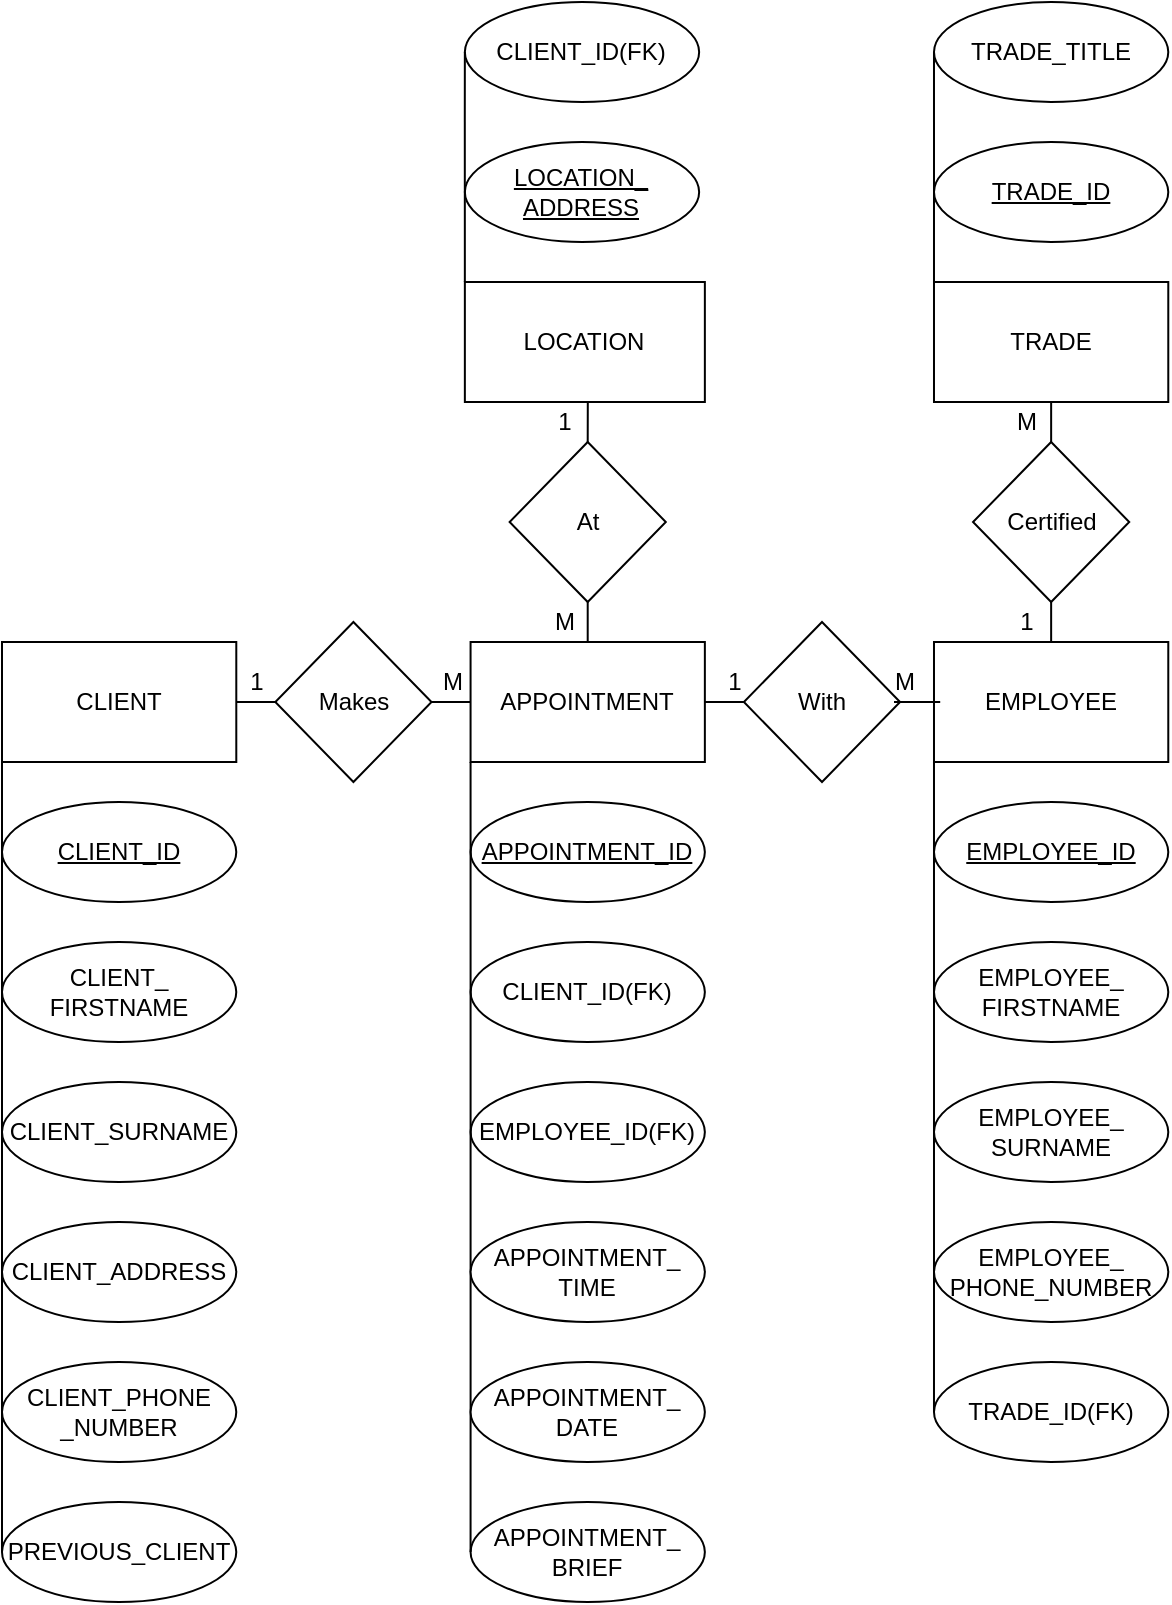 <mxfile version="16.5.4" type="device"><diagram id="4fgpmUy7PxdM2aHyAPao" name="Page-1"><mxGraphModel dx="1038" dy="571" grid="1" gridSize="10" guides="1" tooltips="1" connect="1" arrows="1" fold="1" page="1" pageScale="1" pageWidth="827" pageHeight="1169" math="0" shadow="0"><root><mxCell id="0"/><mxCell id="1" parent="0"/><mxCell id="USFR60s1XPlskVIDUJLT-2" value="" style="group" parent="1" vertex="1" connectable="0"><mxGeometry x="140" y="40" width="583.14" height="800" as="geometry"/></mxCell><mxCell id="mVgeTspIl6dMjExThwIg-19" value="" style="group" parent="USFR60s1XPlskVIDUJLT-2" vertex="1" connectable="0"><mxGeometry y="320" width="117.143" height="480" as="geometry"/></mxCell><mxCell id="mVgeTspIl6dMjExThwIg-2" value="CLIENT" style="rounded=0;whiteSpace=wrap;html=1;" parent="mVgeTspIl6dMjExThwIg-19" vertex="1"><mxGeometry width="117.143" height="60" as="geometry"/></mxCell><mxCell id="mVgeTspIl6dMjExThwIg-8" value="&lt;u&gt;CLIENT_ID&lt;/u&gt;" style="ellipse;whiteSpace=wrap;html=1;" parent="mVgeTspIl6dMjExThwIg-19" vertex="1"><mxGeometry y="80" width="117.143" height="50" as="geometry"/></mxCell><mxCell id="mVgeTspIl6dMjExThwIg-9" value="CLIENT_&lt;br&gt;FIRSTNAME" style="ellipse;whiteSpace=wrap;html=1;" parent="mVgeTspIl6dMjExThwIg-19" vertex="1"><mxGeometry y="150" width="117.143" height="50" as="geometry"/></mxCell><mxCell id="mVgeTspIl6dMjExThwIg-12" value="CLIENT_SURNAME" style="ellipse;whiteSpace=wrap;html=1;" parent="mVgeTspIl6dMjExThwIg-19" vertex="1"><mxGeometry y="220" width="117.143" height="50" as="geometry"/></mxCell><mxCell id="mVgeTspIl6dMjExThwIg-15" value="CLIENT_ADDRESS" style="ellipse;whiteSpace=wrap;html=1;" parent="mVgeTspIl6dMjExThwIg-19" vertex="1"><mxGeometry y="290" width="117.143" height="50" as="geometry"/></mxCell><mxCell id="mVgeTspIl6dMjExThwIg-16" value="CLIENT_PHONE&lt;br&gt;_NUMBER" style="ellipse;whiteSpace=wrap;html=1;" parent="mVgeTspIl6dMjExThwIg-19" vertex="1"><mxGeometry y="360" width="117.143" height="50" as="geometry"/></mxCell><mxCell id="mVgeTspIl6dMjExThwIg-17" value="PREVIOUS_CLIENT" style="ellipse;whiteSpace=wrap;html=1;" parent="mVgeTspIl6dMjExThwIg-19" vertex="1"><mxGeometry y="430" width="117.143" height="50" as="geometry"/></mxCell><mxCell id="mVgeTspIl6dMjExThwIg-18" style="edgeStyle=orthogonalEdgeStyle;rounded=0;orthogonalLoop=1;jettySize=auto;html=1;exitX=0;exitY=1;exitDx=0;exitDy=0;entryX=0;entryY=0.5;entryDx=0;entryDy=0;endArrow=none;endFill=0;" parent="mVgeTspIl6dMjExThwIg-19" source="mVgeTspIl6dMjExThwIg-2" target="mVgeTspIl6dMjExThwIg-17" edge="1"><mxGeometry relative="1" as="geometry"><Array as="points"><mxPoint y="350"/><mxPoint y="350"/></Array></mxGeometry></mxCell><mxCell id="mVgeTspIl6dMjExThwIg-35" value="" style="group" parent="USFR60s1XPlskVIDUJLT-2" vertex="1" connectable="0"><mxGeometry x="234.286" y="320" width="117.143" height="480" as="geometry"/></mxCell><mxCell id="mVgeTspIl6dMjExThwIg-3" value="APPOINTMENT" style="rounded=0;whiteSpace=wrap;html=1;" parent="mVgeTspIl6dMjExThwIg-35" vertex="1"><mxGeometry width="117.143" height="60" as="geometry"/></mxCell><mxCell id="mVgeTspIl6dMjExThwIg-28" value="&lt;u&gt;APPOINTMENT_ID&lt;/u&gt;" style="ellipse;whiteSpace=wrap;html=1;" parent="mVgeTspIl6dMjExThwIg-35" vertex="1"><mxGeometry y="80" width="117.143" height="50" as="geometry"/></mxCell><mxCell id="mVgeTspIl6dMjExThwIg-29" value="CLIENT_ID(FK)" style="ellipse;whiteSpace=wrap;html=1;" parent="mVgeTspIl6dMjExThwIg-35" vertex="1"><mxGeometry y="150" width="117.143" height="50" as="geometry"/></mxCell><mxCell id="mVgeTspIl6dMjExThwIg-30" value="EMPLOYEE_ID(FK)" style="ellipse;whiteSpace=wrap;html=1;" parent="mVgeTspIl6dMjExThwIg-35" vertex="1"><mxGeometry y="220" width="117.143" height="50" as="geometry"/></mxCell><mxCell id="mVgeTspIl6dMjExThwIg-32" value="APPOINTMENT_&lt;br&gt;BRIEF" style="ellipse;whiteSpace=wrap;html=1;" parent="mVgeTspIl6dMjExThwIg-35" vertex="1"><mxGeometry y="430" width="117.143" height="50" as="geometry"/></mxCell><mxCell id="mVgeTspIl6dMjExThwIg-31" style="edgeStyle=orthogonalEdgeStyle;rounded=0;orthogonalLoop=1;jettySize=auto;html=1;exitX=0;exitY=1;exitDx=0;exitDy=0;entryX=0;entryY=0.5;entryDx=0;entryDy=0;endArrow=none;endFill=0;" parent="mVgeTspIl6dMjExThwIg-35" source="mVgeTspIl6dMjExThwIg-3" target="mVgeTspIl6dMjExThwIg-32" edge="1"><mxGeometry relative="1" as="geometry"><Array as="points"><mxPoint y="350"/><mxPoint y="350"/></Array></mxGeometry></mxCell><mxCell id="mVgeTspIl6dMjExThwIg-33" value="APPOINTMENT_&lt;br&gt;DATE" style="ellipse;whiteSpace=wrap;html=1;" parent="mVgeTspIl6dMjExThwIg-35" vertex="1"><mxGeometry y="360" width="117.143" height="50" as="geometry"/></mxCell><mxCell id="mVgeTspIl6dMjExThwIg-34" value="APPOINTMENT_&lt;br&gt;TIME" style="ellipse;whiteSpace=wrap;html=1;" parent="mVgeTspIl6dMjExThwIg-35" vertex="1"><mxGeometry y="290" width="117.143" height="50" as="geometry"/></mxCell><mxCell id="mVgeTspIl6dMjExThwIg-51" style="edgeStyle=orthogonalEdgeStyle;rounded=0;orthogonalLoop=1;jettySize=auto;html=1;exitX=0;exitY=0.5;exitDx=0;exitDy=0;entryX=1;entryY=0.5;entryDx=0;entryDy=0;endArrow=none;endFill=0;" parent="USFR60s1XPlskVIDUJLT-2" source="mVgeTspIl6dMjExThwIg-49" target="mVgeTspIl6dMjExThwIg-2" edge="1"><mxGeometry relative="1" as="geometry"/></mxCell><mxCell id="mVgeTspIl6dMjExThwIg-59" style="edgeStyle=orthogonalEdgeStyle;rounded=0;orthogonalLoop=1;jettySize=auto;html=1;exitX=1;exitY=0.5;exitDx=0;exitDy=0;entryX=0;entryY=0.5;entryDx=0;entryDy=0;endArrow=none;endFill=0;" parent="USFR60s1XPlskVIDUJLT-2" source="mVgeTspIl6dMjExThwIg-49" target="mVgeTspIl6dMjExThwIg-3" edge="1"><mxGeometry relative="1" as="geometry"/></mxCell><mxCell id="mVgeTspIl6dMjExThwIg-49" value="Makes" style="rhombus;whiteSpace=wrap;html=1;" parent="USFR60s1XPlskVIDUJLT-2" vertex="1"><mxGeometry x="136.667" y="310" width="78.095" height="80" as="geometry"/></mxCell><mxCell id="mVgeTspIl6dMjExThwIg-54" style="edgeStyle=orthogonalEdgeStyle;rounded=0;orthogonalLoop=1;jettySize=auto;html=1;exitX=0;exitY=0.5;exitDx=0;exitDy=0;entryX=1;entryY=0.5;entryDx=0;entryDy=0;endArrow=none;endFill=0;" parent="USFR60s1XPlskVIDUJLT-2" source="mVgeTspIl6dMjExThwIg-52" target="mVgeTspIl6dMjExThwIg-3" edge="1"><mxGeometry relative="1" as="geometry"/></mxCell><mxCell id="mVgeTspIl6dMjExThwIg-52" value="With" style="rhombus;whiteSpace=wrap;html=1;" parent="USFR60s1XPlskVIDUJLT-2" vertex="1"><mxGeometry x="370.952" y="310" width="78.095" height="80" as="geometry"/></mxCell><mxCell id="mVgeTspIl6dMjExThwIg-65" value="" style="group" parent="USFR60s1XPlskVIDUJLT-2" vertex="1" connectable="0"><mxGeometry x="465.997" y="320" width="117.143" height="410" as="geometry"/></mxCell><mxCell id="mVgeTspIl6dMjExThwIg-4" value="EMPLOYEE" style="rounded=0;whiteSpace=wrap;html=1;" parent="mVgeTspIl6dMjExThwIg-65" vertex="1"><mxGeometry width="117.143" height="60" as="geometry"/></mxCell><mxCell id="mVgeTspIl6dMjExThwIg-20" value="EMPLOYEE_&lt;br&gt;FIRSTNAME" style="ellipse;whiteSpace=wrap;html=1;" parent="mVgeTspIl6dMjExThwIg-65" vertex="1"><mxGeometry y="150" width="117.143" height="50" as="geometry"/></mxCell><mxCell id="mVgeTspIl6dMjExThwIg-21" value="EMPLOYEE_&lt;br&gt;SURNAME" style="ellipse;whiteSpace=wrap;html=1;" parent="mVgeTspIl6dMjExThwIg-65" vertex="1"><mxGeometry y="220" width="117.143" height="50" as="geometry"/></mxCell><mxCell id="mVgeTspIl6dMjExThwIg-22" value="EMPLOYEE_&lt;br&gt;PHONE_NUMBER" style="ellipse;whiteSpace=wrap;html=1;" parent="mVgeTspIl6dMjExThwIg-65" vertex="1"><mxGeometry y="290" width="117.143" height="50" as="geometry"/></mxCell><mxCell id="mVgeTspIl6dMjExThwIg-23" value="TRADE_ID(FK)" style="ellipse;whiteSpace=wrap;html=1;" parent="mVgeTspIl6dMjExThwIg-65" vertex="1"><mxGeometry y="360" width="117.143" height="50" as="geometry"/></mxCell><mxCell id="mVgeTspIl6dMjExThwIg-64" style="edgeStyle=orthogonalEdgeStyle;rounded=0;orthogonalLoop=1;jettySize=auto;html=1;exitX=0;exitY=1;exitDx=0;exitDy=0;entryX=0;entryY=0.5;entryDx=0;entryDy=0;endArrow=none;endFill=0;" parent="mVgeTspIl6dMjExThwIg-65" source="mVgeTspIl6dMjExThwIg-4" target="mVgeTspIl6dMjExThwIg-23" edge="1"><mxGeometry relative="1" as="geometry"><Array as="points"><mxPoint y="300"/><mxPoint y="300"/></Array></mxGeometry></mxCell><mxCell id="mVgeTspIl6dMjExThwIg-25" value="&lt;u&gt;EMPLOYEE_ID&lt;/u&gt;" style="ellipse;whiteSpace=wrap;html=1;" parent="mVgeTspIl6dMjExThwIg-65" vertex="1"><mxGeometry y="80" width="117.143" height="50" as="geometry"/></mxCell><mxCell id="mVgeTspIl6dMjExThwIg-78" value="M" style="text;html=1;align=center;verticalAlign=middle;resizable=0;points=[];autosize=1;strokeColor=none;fillColor=none;" parent="mVgeTspIl6dMjExThwIg-65" vertex="1"><mxGeometry x="-30.005" y="10" width="30" height="20" as="geometry"/></mxCell><mxCell id="USFR60s1XPlskVIDUJLT-1" style="edgeStyle=orthogonalEdgeStyle;rounded=0;orthogonalLoop=1;jettySize=auto;html=1;exitX=1;exitY=0.5;exitDx=0;exitDy=0;endArrow=none;endFill=0;" parent="USFR60s1XPlskVIDUJLT-2" source="mVgeTspIl6dMjExThwIg-52" target="mVgeTspIl6dMjExThwIg-4" edge="1"><mxGeometry relative="1" as="geometry"/></mxCell><mxCell id="mVgeTspIl6dMjExThwIg-66" value="" style="group" parent="USFR60s1XPlskVIDUJLT-2" vertex="1" connectable="0"><mxGeometry x="465.997" width="117.143" height="200" as="geometry"/></mxCell><mxCell id="mVgeTspIl6dMjExThwIg-6" value="TRADE" style="rounded=0;whiteSpace=wrap;html=1;" parent="mVgeTspIl6dMjExThwIg-66" vertex="1"><mxGeometry y="140" width="117.143" height="60" as="geometry"/></mxCell><mxCell id="mVgeTspIl6dMjExThwIg-37" value="&lt;u&gt;TRADE_ID&lt;/u&gt;" style="ellipse;whiteSpace=wrap;html=1;" parent="mVgeTspIl6dMjExThwIg-66" vertex="1"><mxGeometry y="70" width="117.143" height="50" as="geometry"/></mxCell><mxCell id="mVgeTspIl6dMjExThwIg-38" value="TRADE_TITLE" style="ellipse;whiteSpace=wrap;html=1;" parent="mVgeTspIl6dMjExThwIg-66" vertex="1"><mxGeometry width="117.143" height="50" as="geometry"/></mxCell><mxCell id="mVgeTspIl6dMjExThwIg-46" style="edgeStyle=orthogonalEdgeStyle;rounded=0;orthogonalLoop=1;jettySize=auto;html=1;exitX=0;exitY=0;exitDx=0;exitDy=0;entryX=0;entryY=0.5;entryDx=0;entryDy=0;endArrow=none;endFill=0;" parent="mVgeTspIl6dMjExThwIg-66" source="mVgeTspIl6dMjExThwIg-6" target="mVgeTspIl6dMjExThwIg-38" edge="1"><mxGeometry relative="1" as="geometry"><Array as="points"><mxPoint y="60"/><mxPoint y="60"/></Array></mxGeometry></mxCell><mxCell id="mVgeTspIl6dMjExThwIg-70" style="edgeStyle=orthogonalEdgeStyle;rounded=0;orthogonalLoop=1;jettySize=auto;html=1;exitX=0.5;exitY=0;exitDx=0;exitDy=0;endArrow=none;endFill=0;" parent="USFR60s1XPlskVIDUJLT-2" source="mVgeTspIl6dMjExThwIg-69" edge="1"><mxGeometry relative="1" as="geometry"><mxPoint x="524.569" y="200" as="targetPoint"/></mxGeometry></mxCell><mxCell id="mVgeTspIl6dMjExThwIg-71" style="edgeStyle=orthogonalEdgeStyle;rounded=0;orthogonalLoop=1;jettySize=auto;html=1;exitX=0.5;exitY=1;exitDx=0;exitDy=0;entryX=0.5;entryY=0;entryDx=0;entryDy=0;endArrow=none;endFill=0;" parent="USFR60s1XPlskVIDUJLT-2" source="mVgeTspIl6dMjExThwIg-69" target="mVgeTspIl6dMjExThwIg-4" edge="1"><mxGeometry relative="1" as="geometry"/></mxCell><mxCell id="mVgeTspIl6dMjExThwIg-69" value="Certified" style="rhombus;whiteSpace=wrap;html=1;" parent="USFR60s1XPlskVIDUJLT-2" vertex="1"><mxGeometry x="485.521" y="220" width="78.095" height="80" as="geometry"/></mxCell><mxCell id="mVgeTspIl6dMjExThwIg-72" value="1" style="text;html=1;align=center;verticalAlign=middle;resizable=0;points=[];autosize=1;strokeColor=none;fillColor=none;" parent="USFR60s1XPlskVIDUJLT-2" vertex="1"><mxGeometry x="117.143" y="330" width="20" height="20" as="geometry"/></mxCell><mxCell id="mVgeTspIl6dMjExThwIg-73" value="M" style="text;html=1;align=center;verticalAlign=middle;resizable=0;points=[];autosize=1;strokeColor=none;fillColor=none;" parent="USFR60s1XPlskVIDUJLT-2" vertex="1"><mxGeometry x="209.881" y="330" width="30" height="20" as="geometry"/></mxCell><mxCell id="mVgeTspIl6dMjExThwIg-75" value="1" style="text;html=1;align=center;verticalAlign=middle;resizable=0;points=[];autosize=1;strokeColor=none;fillColor=none;" parent="USFR60s1XPlskVIDUJLT-2" vertex="1"><mxGeometry x="356.429" y="330" width="20" height="20" as="geometry"/></mxCell><mxCell id="mVgeTspIl6dMjExThwIg-79" value="1" style="text;html=1;align=center;verticalAlign=middle;resizable=0;points=[];autosize=1;strokeColor=none;fillColor=none;" parent="USFR60s1XPlskVIDUJLT-2" vertex="1"><mxGeometry x="502.116" y="300" width="20" height="20" as="geometry"/></mxCell><mxCell id="mVgeTspIl6dMjExThwIg-80" value="M" style="text;html=1;align=center;verticalAlign=middle;resizable=0;points=[];autosize=1;strokeColor=none;fillColor=none;" parent="USFR60s1XPlskVIDUJLT-2" vertex="1"><mxGeometry x="497.235" y="200" width="30" height="20" as="geometry"/></mxCell><mxCell id="NpuwSmgZTTQj_bRWiPZq-2" value="At" style="rhombus;whiteSpace=wrap;html=1;" parent="USFR60s1XPlskVIDUJLT-2" vertex="1"><mxGeometry x="253.807" y="220" width="78.095" height="80" as="geometry"/></mxCell><mxCell id="NpuwSmgZTTQj_bRWiPZq-4" style="edgeStyle=orthogonalEdgeStyle;rounded=0;orthogonalLoop=1;jettySize=auto;html=1;exitX=0.5;exitY=0;exitDx=0;exitDy=0;entryX=0.5;entryY=1;entryDx=0;entryDy=0;endArrow=none;endFill=0;" parent="USFR60s1XPlskVIDUJLT-2" source="mVgeTspIl6dMjExThwIg-3" target="NpuwSmgZTTQj_bRWiPZq-2" edge="1"><mxGeometry relative="1" as="geometry"/></mxCell><mxCell id="NpuwSmgZTTQj_bRWiPZq-7" style="edgeStyle=orthogonalEdgeStyle;rounded=0;orthogonalLoop=1;jettySize=auto;html=1;exitX=0.5;exitY=1;exitDx=0;exitDy=0;entryX=0.5;entryY=0;entryDx=0;entryDy=0;endArrow=none;endFill=0;" parent="USFR60s1XPlskVIDUJLT-2" source="NpuwSmgZTTQj_bRWiPZq-5" target="NpuwSmgZTTQj_bRWiPZq-2" edge="1"><mxGeometry relative="1" as="geometry"/></mxCell><mxCell id="NpuwSmgZTTQj_bRWiPZq-18" value="M" style="text;html=1;align=center;verticalAlign=middle;resizable=0;points=[];autosize=1;strokeColor=none;fillColor=none;" parent="USFR60s1XPlskVIDUJLT-2" vertex="1"><mxGeometry x="266" y="300" width="30" height="20" as="geometry"/></mxCell><mxCell id="NpuwSmgZTTQj_bRWiPZq-19" value="1" style="text;html=1;align=center;verticalAlign=middle;resizable=0;points=[];autosize=1;strokeColor=none;fillColor=none;" parent="USFR60s1XPlskVIDUJLT-2" vertex="1"><mxGeometry x="271" y="200" width="20" height="20" as="geometry"/></mxCell><mxCell id="NpuwSmgZTTQj_bRWiPZq-5" value="LOCATION" style="rounded=0;whiteSpace=wrap;html=1;container=0;" parent="USFR60s1XPlskVIDUJLT-2" vertex="1"><mxGeometry x="231.43" y="140" width="120" height="60" as="geometry"/></mxCell><mxCell id="NpuwSmgZTTQj_bRWiPZq-9" value="&lt;u&gt;LOCATION_&lt;br&gt;ADDRESS&lt;/u&gt;" style="ellipse;whiteSpace=wrap;html=1;container=0;" parent="USFR60s1XPlskVIDUJLT-2" vertex="1"><mxGeometry x="231.427" y="70" width="117.143" height="50" as="geometry"/></mxCell><mxCell id="NpuwSmgZTTQj_bRWiPZq-10" value="CLIENT_ID(FK)" style="ellipse;whiteSpace=wrap;html=1;container=0;" parent="USFR60s1XPlskVIDUJLT-2" vertex="1"><mxGeometry x="231.427" width="117.143" height="50" as="geometry"/></mxCell><mxCell id="NpuwSmgZTTQj_bRWiPZq-23" style="edgeStyle=orthogonalEdgeStyle;rounded=0;orthogonalLoop=1;jettySize=auto;html=1;exitX=0;exitY=0;exitDx=0;exitDy=0;entryX=0;entryY=0.5;entryDx=0;entryDy=0;endArrow=none;endFill=0;" parent="USFR60s1XPlskVIDUJLT-2" source="NpuwSmgZTTQj_bRWiPZq-5" target="NpuwSmgZTTQj_bRWiPZq-10" edge="1"><mxGeometry relative="1" as="geometry"><Array as="points"><mxPoint x="231" y="60"/><mxPoint x="231" y="60"/></Array></mxGeometry></mxCell></root></mxGraphModel></diagram></mxfile>